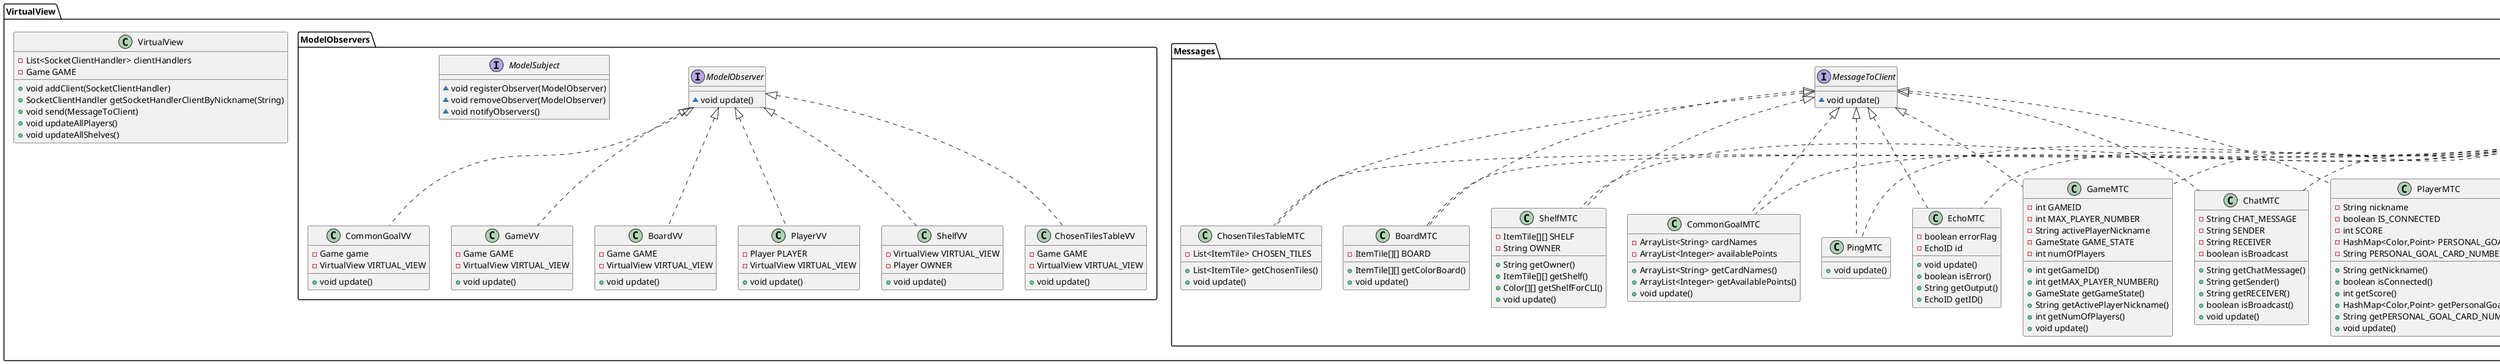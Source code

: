 @startuml
class VirtualView.Messages.ChatMTC {
- String CHAT_MESSAGE
- String SENDER
- String RECEIVER
- boolean isBroadcast
+ String getChatMessage()
+ String getSender()
+ String getRECEIVER()
+ boolean isBroadcast()
+ void update()
}
class VirtualView.Messages.PlayerMTC {
- String nickname
- boolean IS_CONNECTED
- int SCORE
- HashMap<Color,Point> PERSONAL_GOAL
- String PERSONAL_GOAL_CARD_NUMBER
+ String getNickname()
+ boolean isConnected()
+ int getScore()
+ HashMap<Color,Point> getPersonalGoal()
+ String getPERSONAL_GOAL_CARD_NUMBER()
+ void update()
}
class VirtualView.Messages.ChosenTilesTableMTC {
- List<ItemTile> CHOSEN_TILES
+ List<ItemTile> getChosenTiles()
+ void update()
}
class VirtualView.Messages.BoardMTC {
- ItemTile[][] BOARD
+ ItemTile[][] getColorBoard()
+ void update()
}
class VirtualView.VirtualView {
- List<SocketClientHandler> clientHandlers
- Game GAME
+ void addClient(SocketClientHandler)
+ SocketClientHandler getSocketHandlerClientByNickname(String)
+ void send(MessageToClient)
+ void updateAllPlayers()
+ void updateAllShelves()
}
interface VirtualView.ModelObservers.ModelObserver {
~ void update()
}
class VirtualView.ModelObservers.CommonGoalVV {
- Game game
- VirtualView VIRTUAL_VIEW
+ void update()
}
class VirtualView.ModelObservers.GameVV {
- Game GAME
- VirtualView VIRTUAL_VIEW
+ void update()
}
class VirtualView.Messages.ShelfMTC {
- ItemTile[][] SHELF
- String OWNER
+ String getOwner()
+ ItemTile[][] getShelf()
+ Color[][] getShelfForCLI()
+ void update()
}
class VirtualView.ModelObservers.BoardVV {
- Game GAME
- VirtualView VIRTUAL_VIEW
+ void update()
}
class VirtualView.Messages.CommonGoalMTC {
- ArrayList<String> cardNames
- ArrayList<Integer> availablePoints
+ ArrayList<String> getCardNames()
+ ArrayList<Integer> getAvailablePoints()
+ void update()
}
class VirtualView.Messages.PingMTC {
+ void update()
}
class VirtualView.ModelObservers.PlayerVV {
- Player PLAYER
- VirtualView VIRTUAL_VIEW
+ void update()
}
class VirtualView.Messages.EchoMTC {
- boolean errorFlag
- EchoID id
+ void update()
+ boolean isError()
+ String getOutput()
+ EchoID getID()
}
interface VirtualView.Messages.MessageToClient {
~ void update()
}
class VirtualView.ModelObservers.ShelfVV {
- VirtualView VIRTUAL_VIEW
- Player OWNER
+ void update()
}
class VirtualView.ModelObservers.ChosenTilesTableVV {
- Game GAME
- VirtualView VIRTUAL_VIEW
+ void update()
}
interface VirtualView.ModelObservers.ModelSubject {
~ void registerObserver(ModelObserver)
~ void removeObserver(ModelObserver)
~ void notifyObservers()
}
class VirtualView.Messages.GameMTC {
- int GAMEID
- int MAX_PLAYER_NUMBER
- String activePlayerNickname
- GameState GAME_STATE
- int numOfPlayers
+ int getGameID()
+ int getMAX_PLAYER_NUMBER()
+ GameState getGameState()
+ String getActivePlayerNickname()
+ int getNumOfPlayers()
+ void update()
}


VirtualView.Messages.MessageToClient <|.. VirtualView.Messages.ChatMTC
java.io.Serializable <|.. VirtualView.Messages.ChatMTC
VirtualView.Messages.MessageToClient <|.. VirtualView.Messages.PlayerMTC
java.io.Serializable <|.. VirtualView.Messages.PlayerMTC
VirtualView.Messages.MessageToClient <|.. VirtualView.Messages.ChosenTilesTableMTC
java.io.Serializable <|.. VirtualView.Messages.ChosenTilesTableMTC
VirtualView.Messages.MessageToClient <|.. VirtualView.Messages.BoardMTC
java.io.Serializable <|.. VirtualView.Messages.BoardMTC
VirtualView.ModelObservers.ModelObserver <|.. VirtualView.ModelObservers.CommonGoalVV
VirtualView.ModelObservers.ModelObserver <|.. VirtualView.ModelObservers.GameVV
VirtualView.Messages.MessageToClient <|.. VirtualView.Messages.ShelfMTC
java.io.Serializable <|.. VirtualView.Messages.ShelfMTC
VirtualView.ModelObservers.ModelObserver <|.. VirtualView.ModelObservers.BoardVV
VirtualView.Messages.MessageToClient <|.. VirtualView.Messages.CommonGoalMTC
java.io.Serializable <|.. VirtualView.Messages.CommonGoalMTC
VirtualView.Messages.MessageToClient <|.. VirtualView.Messages.PingMTC
java.io.Serializable <|.. VirtualView.Messages.PingMTC
VirtualView.ModelObservers.ModelObserver <|.. VirtualView.ModelObservers.PlayerVV
VirtualView.Messages.MessageToClient <|.. VirtualView.Messages.EchoMTC
java.io.Serializable <|.. VirtualView.Messages.EchoMTC
VirtualView.ModelObservers.ModelObserver <|.. VirtualView.ModelObservers.ShelfVV
VirtualView.ModelObservers.ModelObserver <|.. VirtualView.ModelObservers.ChosenTilesTableVV
VirtualView.Messages.MessageToClient <|.. VirtualView.Messages.GameMTC
java.io.Serializable <|.. VirtualView.Messages.GameMTC
@enduml